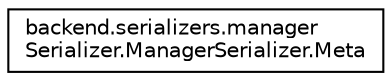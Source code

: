 digraph "Graphical Class Hierarchy"
{
 // LATEX_PDF_SIZE
  edge [fontname="Helvetica",fontsize="10",labelfontname="Helvetica",labelfontsize="10"];
  node [fontname="Helvetica",fontsize="10",shape=record];
  rankdir="LR";
  Node0 [label="backend.serializers.manager\lSerializer.ManagerSerializer.Meta",height=0.2,width=0.4,color="black", fillcolor="white", style="filled",URL="$classbackend_1_1serializers_1_1manager_serializer_1_1_manager_serializer_1_1_meta.html",tooltip=" "];
}
